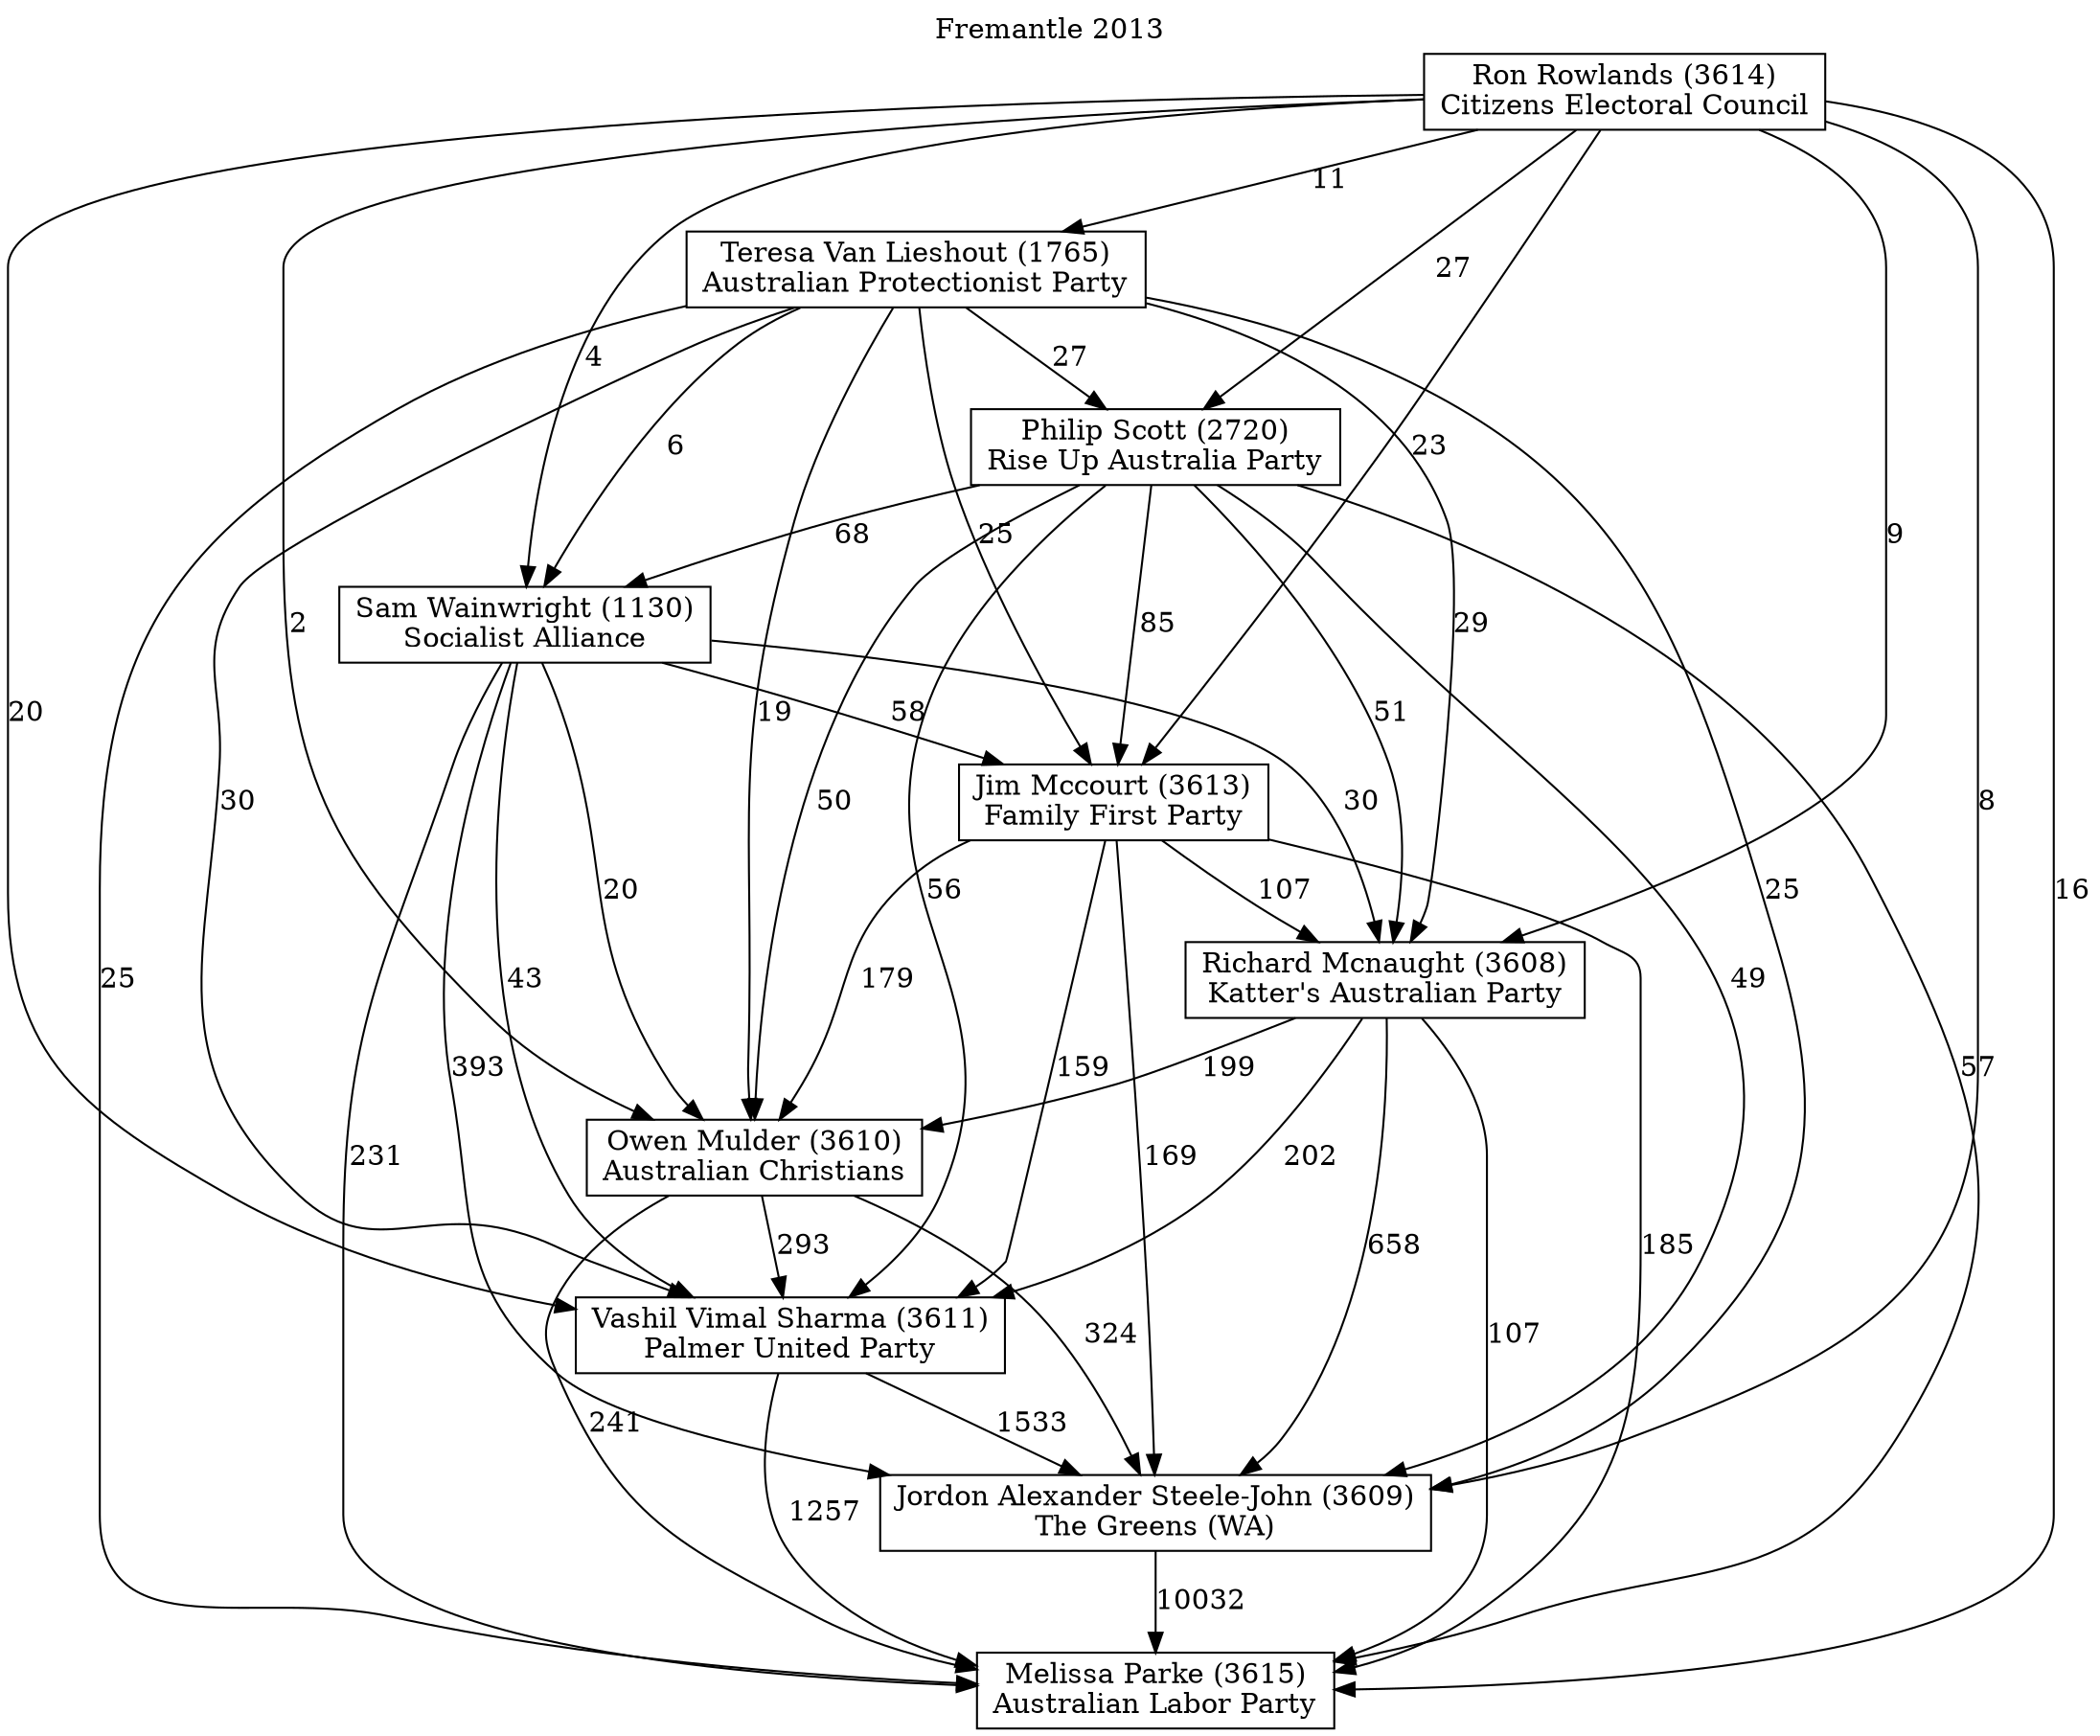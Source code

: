 // House preference flow
digraph "Melissa Parke (3615)_Fremantle_2013" {
	graph [label="Fremantle 2013" labelloc=t mclimit=10]
	node [shape=box]
	"Melissa Parke (3615)" [label="Melissa Parke (3615)
Australian Labor Party"]
	"Jordon Alexander Steele-John (3609)" [label="Jordon Alexander Steele-John (3609)
The Greens (WA)"]
	"Vashil Vimal Sharma (3611)" [label="Vashil Vimal Sharma (3611)
Palmer United Party"]
	"Owen Mulder (3610)" [label="Owen Mulder (3610)
Australian Christians"]
	"Richard Mcnaught (3608)" [label="Richard Mcnaught (3608)
Katter's Australian Party"]
	"Jim Mccourt (3613)" [label="Jim Mccourt (3613)
Family First Party"]
	"Sam Wainwright (1130)" [label="Sam Wainwright (1130)
Socialist Alliance"]
	"Philip Scott (2720)" [label="Philip Scott (2720)
Rise Up Australia Party"]
	"Teresa Van Lieshout (1765)" [label="Teresa Van Lieshout (1765)
Australian Protectionist Party"]
	"Ron Rowlands (3614)" [label="Ron Rowlands (3614)
Citizens Electoral Council"]
	"Jordon Alexander Steele-John (3609)" -> "Melissa Parke (3615)" [label=10032]
	"Vashil Vimal Sharma (3611)" -> "Jordon Alexander Steele-John (3609)" [label=1533]
	"Owen Mulder (3610)" -> "Vashil Vimal Sharma (3611)" [label=293]
	"Richard Mcnaught (3608)" -> "Owen Mulder (3610)" [label=199]
	"Jim Mccourt (3613)" -> "Richard Mcnaught (3608)" [label=107]
	"Sam Wainwright (1130)" -> "Jim Mccourt (3613)" [label=58]
	"Philip Scott (2720)" -> "Sam Wainwright (1130)" [label=68]
	"Teresa Van Lieshout (1765)" -> "Philip Scott (2720)" [label=27]
	"Ron Rowlands (3614)" -> "Teresa Van Lieshout (1765)" [label=11]
	"Vashil Vimal Sharma (3611)" -> "Melissa Parke (3615)" [label=1257]
	"Owen Mulder (3610)" -> "Melissa Parke (3615)" [label=241]
	"Richard Mcnaught (3608)" -> "Melissa Parke (3615)" [label=107]
	"Jim Mccourt (3613)" -> "Melissa Parke (3615)" [label=185]
	"Sam Wainwright (1130)" -> "Melissa Parke (3615)" [label=231]
	"Philip Scott (2720)" -> "Melissa Parke (3615)" [label=57]
	"Teresa Van Lieshout (1765)" -> "Melissa Parke (3615)" [label=25]
	"Ron Rowlands (3614)" -> "Melissa Parke (3615)" [label=16]
	"Ron Rowlands (3614)" -> "Philip Scott (2720)" [label=27]
	"Teresa Van Lieshout (1765)" -> "Sam Wainwright (1130)" [label=6]
	"Ron Rowlands (3614)" -> "Sam Wainwright (1130)" [label=4]
	"Philip Scott (2720)" -> "Jim Mccourt (3613)" [label=85]
	"Teresa Van Lieshout (1765)" -> "Jim Mccourt (3613)" [label=25]
	"Ron Rowlands (3614)" -> "Jim Mccourt (3613)" [label=23]
	"Sam Wainwright (1130)" -> "Richard Mcnaught (3608)" [label=30]
	"Philip Scott (2720)" -> "Richard Mcnaught (3608)" [label=51]
	"Teresa Van Lieshout (1765)" -> "Richard Mcnaught (3608)" [label=29]
	"Ron Rowlands (3614)" -> "Richard Mcnaught (3608)" [label=9]
	"Jim Mccourt (3613)" -> "Owen Mulder (3610)" [label=179]
	"Sam Wainwright (1130)" -> "Owen Mulder (3610)" [label=20]
	"Philip Scott (2720)" -> "Owen Mulder (3610)" [label=50]
	"Teresa Van Lieshout (1765)" -> "Owen Mulder (3610)" [label=19]
	"Ron Rowlands (3614)" -> "Owen Mulder (3610)" [label=2]
	"Richard Mcnaught (3608)" -> "Vashil Vimal Sharma (3611)" [label=202]
	"Jim Mccourt (3613)" -> "Vashil Vimal Sharma (3611)" [label=159]
	"Sam Wainwright (1130)" -> "Vashil Vimal Sharma (3611)" [label=43]
	"Philip Scott (2720)" -> "Vashil Vimal Sharma (3611)" [label=56]
	"Teresa Van Lieshout (1765)" -> "Vashil Vimal Sharma (3611)" [label=30]
	"Ron Rowlands (3614)" -> "Vashil Vimal Sharma (3611)" [label=20]
	"Owen Mulder (3610)" -> "Jordon Alexander Steele-John (3609)" [label=324]
	"Richard Mcnaught (3608)" -> "Jordon Alexander Steele-John (3609)" [label=658]
	"Jim Mccourt (3613)" -> "Jordon Alexander Steele-John (3609)" [label=169]
	"Sam Wainwright (1130)" -> "Jordon Alexander Steele-John (3609)" [label=393]
	"Philip Scott (2720)" -> "Jordon Alexander Steele-John (3609)" [label=49]
	"Teresa Van Lieshout (1765)" -> "Jordon Alexander Steele-John (3609)" [label=25]
	"Ron Rowlands (3614)" -> "Jordon Alexander Steele-John (3609)" [label=8]
}
